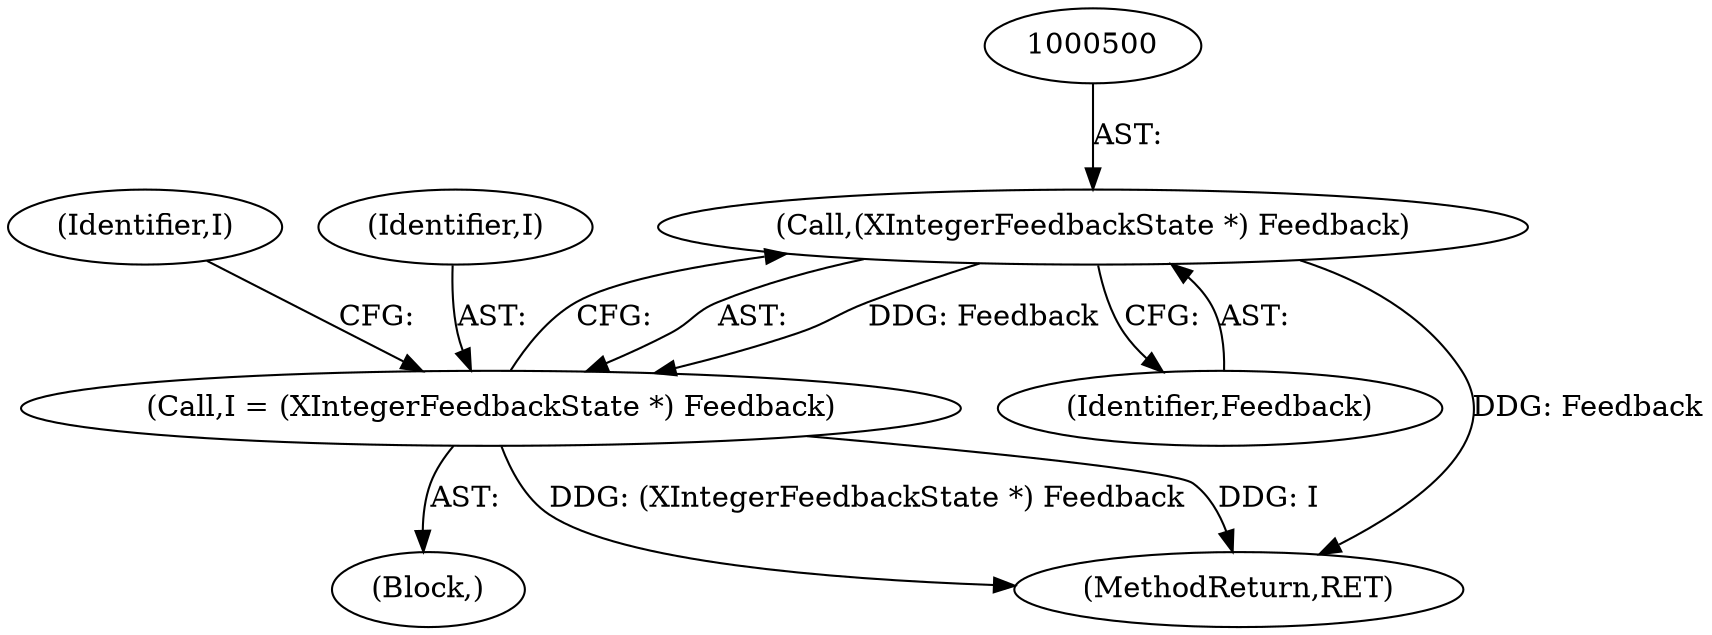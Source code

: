 digraph "0_libXi_19a9cd607de73947fcfb104682f203ffe4e1f4e5_1@pointer" {
"1000499" [label="(Call,(XIntegerFeedbackState *) Feedback)"];
"1000497" [label="(Call,I = (XIntegerFeedbackState *) Feedback)"];
"1000504" [label="(Identifier,I)"];
"1000498" [label="(Identifier,I)"];
"1000497" [label="(Call,I = (XIntegerFeedbackState *) Feedback)"];
"1000499" [label="(Call,(XIntegerFeedbackState *) Feedback)"];
"1000501" [label="(Identifier,Feedback)"];
"1000737" [label="(MethodReturn,RET)"];
"1000489" [label="(Block,)"];
"1000499" -> "1000497"  [label="AST: "];
"1000499" -> "1000501"  [label="CFG: "];
"1000500" -> "1000499"  [label="AST: "];
"1000501" -> "1000499"  [label="AST: "];
"1000497" -> "1000499"  [label="CFG: "];
"1000499" -> "1000737"  [label="DDG: Feedback"];
"1000499" -> "1000497"  [label="DDG: Feedback"];
"1000497" -> "1000489"  [label="AST: "];
"1000498" -> "1000497"  [label="AST: "];
"1000504" -> "1000497"  [label="CFG: "];
"1000497" -> "1000737"  [label="DDG: I"];
"1000497" -> "1000737"  [label="DDG: (XIntegerFeedbackState *) Feedback"];
}
